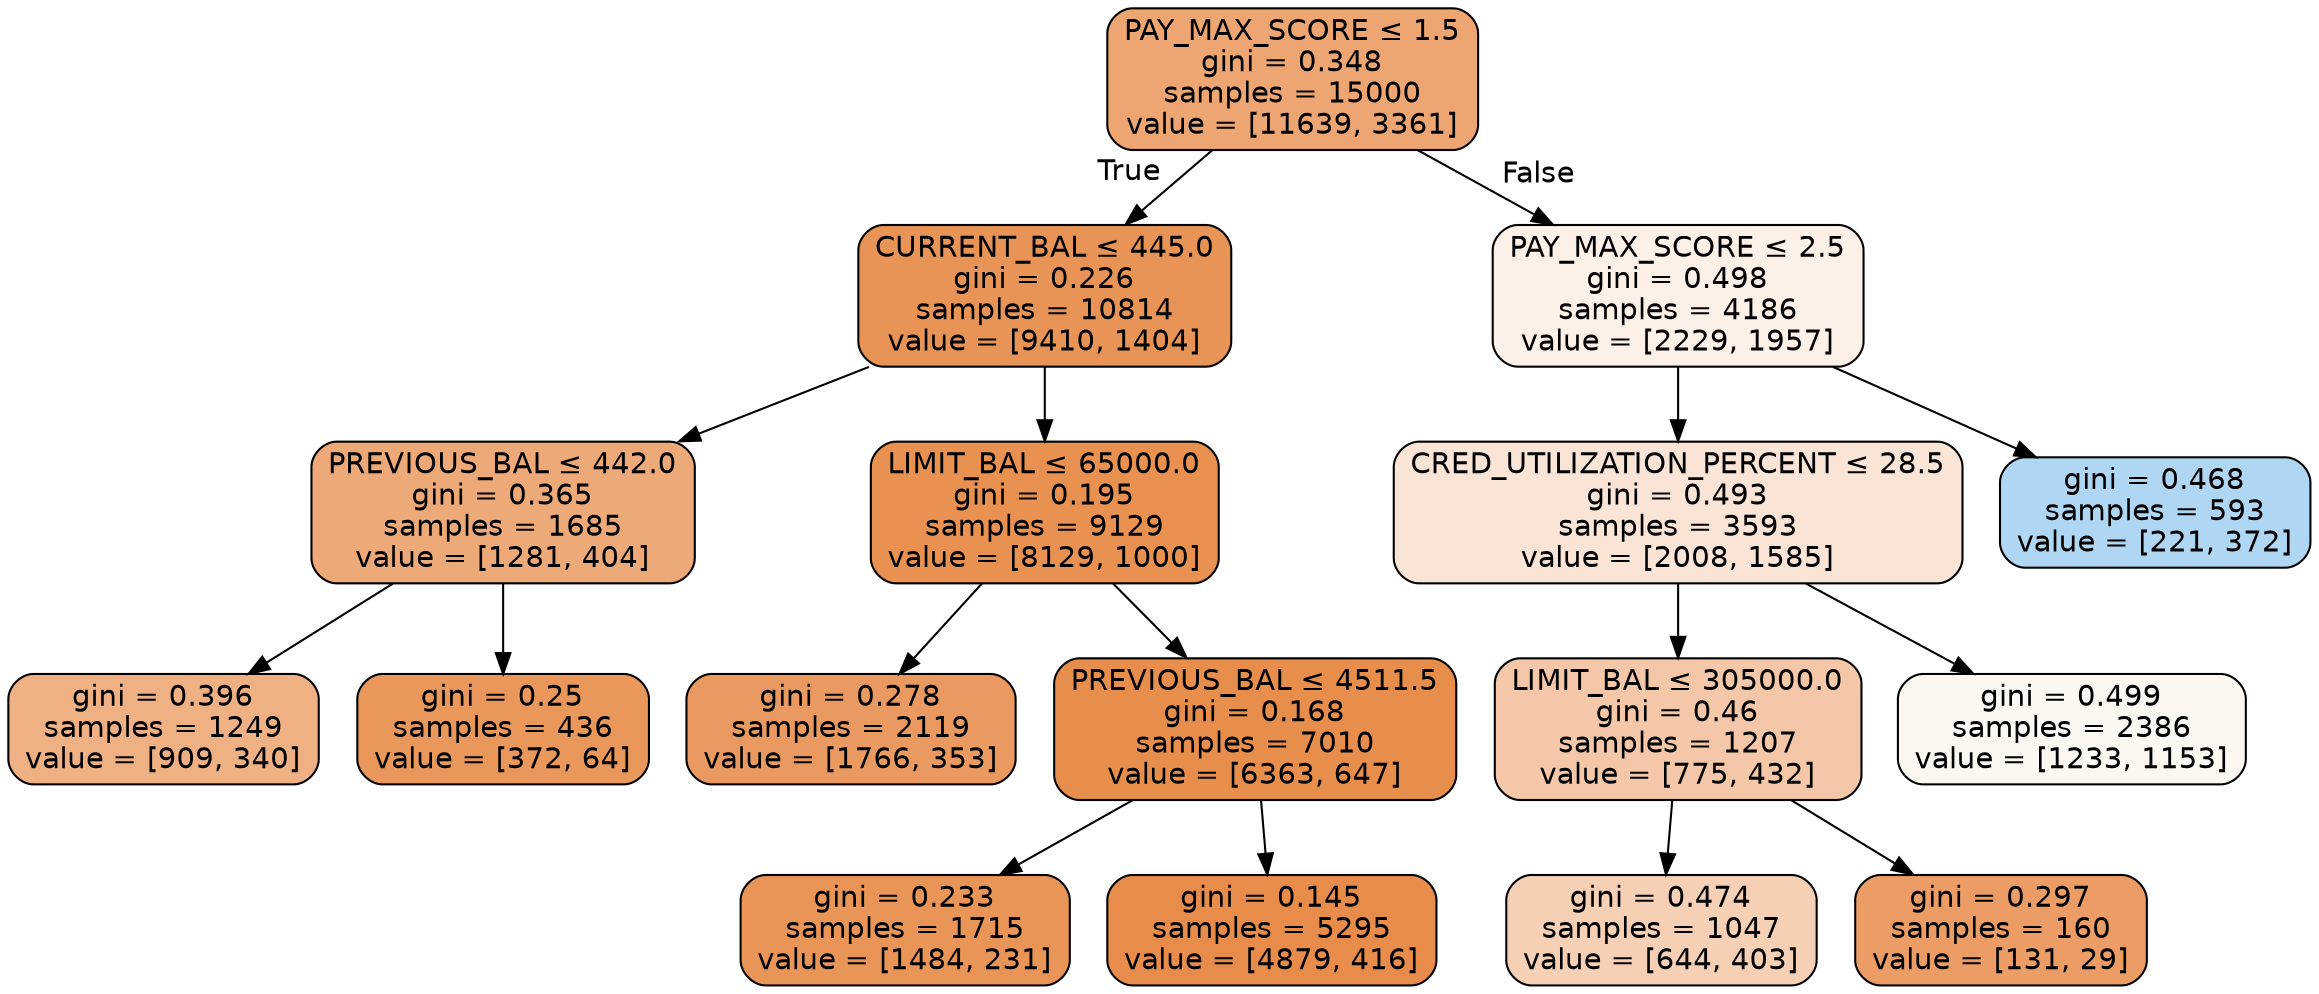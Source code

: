 digraph Tree {
node [shape=box, style="filled, rounded", color="black", fontname=helvetica] ;
edge [fontname=helvetica] ;
0 [label=<PAY_MAX_SCORE &le; 1.5<br/>gini = 0.348<br/>samples = 15000<br/>value = [11639, 3361]>, fillcolor="#eda572"] ;
1 [label=<CURRENT_BAL &le; 445.0<br/>gini = 0.226<br/>samples = 10814<br/>value = [9410, 1404]>, fillcolor="#e99457"] ;
0 -> 1 [labeldistance=2.5, labelangle=45, headlabel="True"] ;
3 [label=<PREVIOUS_BAL &le; 442.0<br/>gini = 0.365<br/>samples = 1685<br/>value = [1281, 404]>, fillcolor="#eda977"] ;
1 -> 3 ;
13 [label=<gini = 0.396<br/>samples = 1249<br/>value = [909, 340]>, fillcolor="#efb083"] ;
3 -> 13 ;
14 [label=<gini = 0.25<br/>samples = 436<br/>value = [372, 64]>, fillcolor="#e9975b"] ;
3 -> 14 ;
4 [label=<LIMIT_BAL &le; 65000.0<br/>gini = 0.195<br/>samples = 9129<br/>value = [8129, 1000]>, fillcolor="#e89151"] ;
1 -> 4 ;
9 [label=<gini = 0.278<br/>samples = 2119<br/>value = [1766, 353]>, fillcolor="#ea9a61"] ;
4 -> 9 ;
10 [label=<PREVIOUS_BAL &le; 4511.5<br/>gini = 0.168<br/>samples = 7010<br/>value = [6363, 647]>, fillcolor="#e88e4d"] ;
4 -> 10 ;
15 [label=<gini = 0.233<br/>samples = 1715<br/>value = [1484, 231]>, fillcolor="#e99558"] ;
10 -> 15 ;
16 [label=<gini = 0.145<br/>samples = 5295<br/>value = [4879, 416]>, fillcolor="#e78c4a"] ;
10 -> 16 ;
2 [label=<PAY_MAX_SCORE &le; 2.5<br/>gini = 0.498<br/>samples = 4186<br/>value = [2229, 1957]>, fillcolor="#fcf0e7"] ;
0 -> 2 [labeldistance=2.5, labelangle=-45, headlabel="False"] ;
5 [label=<CRED_UTILIZATION_PERCENT &le; 28.5<br/>gini = 0.493<br/>samples = 3593<br/>value = [2008, 1585]>, fillcolor="#fae4d5"] ;
2 -> 5 ;
7 [label=<LIMIT_BAL &le; 305000.0<br/>gini = 0.46<br/>samples = 1207<br/>value = [775, 432]>, fillcolor="#f3c7a7"] ;
5 -> 7 ;
11 [label=<gini = 0.474<br/>samples = 1047<br/>value = [644, 403]>, fillcolor="#f5d0b5"] ;
7 -> 11 ;
12 [label=<gini = 0.297<br/>samples = 160<br/>value = [131, 29]>, fillcolor="#eb9d65"] ;
7 -> 12 ;
8 [label=<gini = 0.499<br/>samples = 2386<br/>value = [1233, 1153]>, fillcolor="#fdf7f2"] ;
5 -> 8 ;
6 [label=<gini = 0.468<br/>samples = 593<br/>value = [221, 372]>, fillcolor="#afd7f4"] ;
2 -> 6 ;
}